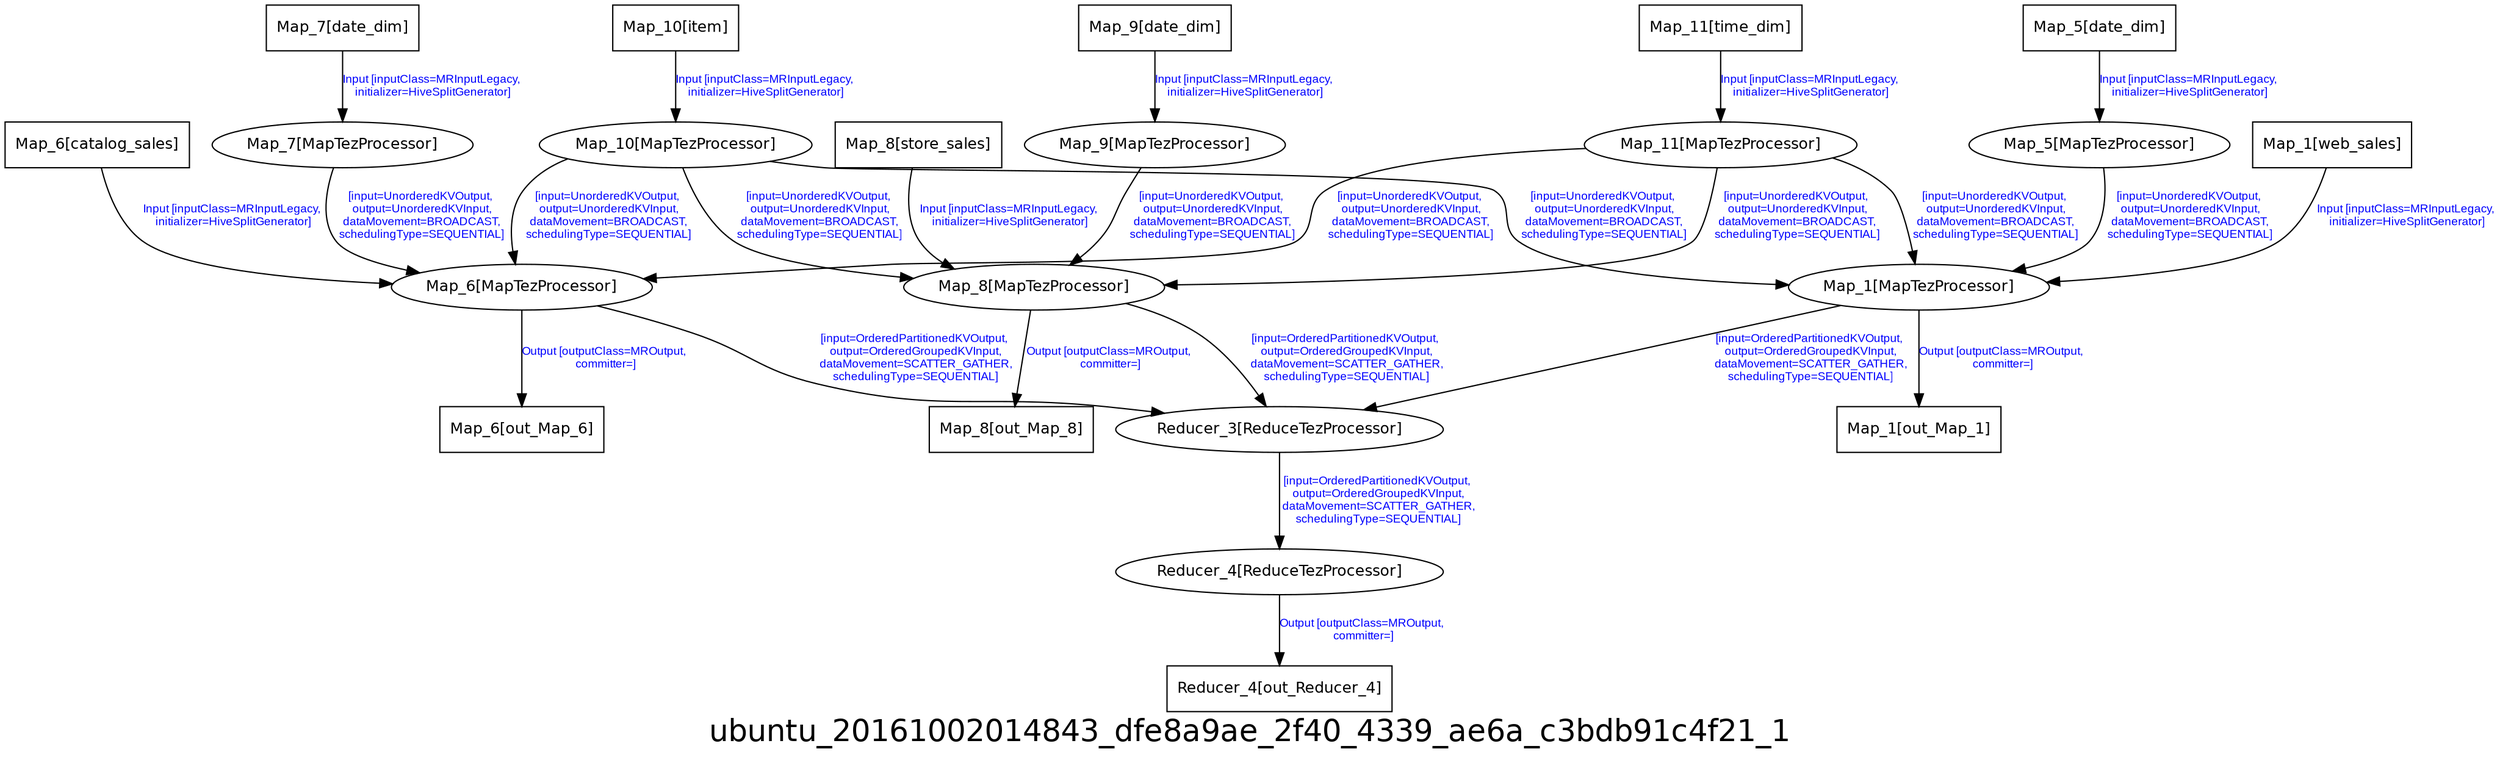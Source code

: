 digraph ubuntu_20161002014843_dfe8a9ae_2f40_4339_ae6a_c3bdb91c4f21_1 {
graph [ label="ubuntu_20161002014843_dfe8a9ae_2f40_4339_ae6a_c3bdb91c4f21_1", fontsize=24, fontname=Helvetica];
node [fontsize=12, fontname=Helvetica];
edge [fontsize=9, fontcolor=blue, fontname=Arial];
"ubuntu_20161002014843_dfe8a9ae_2f40_4339_ae6a_c3bdb91c4f21_1.Map_8_out_Map_8" [ label = "Map_8[out_Map_8]", shape = "box" ];
"ubuntu_20161002014843_dfe8a9ae_2f40_4339_ae6a_c3bdb91c4f21_1.Map_9" [ label = "Map_9[MapTezProcessor]" ];
"ubuntu_20161002014843_dfe8a9ae_2f40_4339_ae6a_c3bdb91c4f21_1.Map_9" -> "ubuntu_20161002014843_dfe8a9ae_2f40_4339_ae6a_c3bdb91c4f21_1.Map_8" [ label = "[input=UnorderedKVOutput,\n output=UnorderedKVInput,\n dataMovement=BROADCAST,\n schedulingType=SEQUENTIAL]" ];
"ubuntu_20161002014843_dfe8a9ae_2f40_4339_ae6a_c3bdb91c4f21_1.Map_8_store_sales" [ label = "Map_8[store_sales]", shape = "box" ];
"ubuntu_20161002014843_dfe8a9ae_2f40_4339_ae6a_c3bdb91c4f21_1.Map_8_store_sales" -> "ubuntu_20161002014843_dfe8a9ae_2f40_4339_ae6a_c3bdb91c4f21_1.Map_8" [ label = "Input [inputClass=MRInputLegacy,\n initializer=HiveSplitGenerator]" ];
"ubuntu_20161002014843_dfe8a9ae_2f40_4339_ae6a_c3bdb91c4f21_1.Map_9_date_dim" [ label = "Map_9[date_dim]", shape = "box" ];
"ubuntu_20161002014843_dfe8a9ae_2f40_4339_ae6a_c3bdb91c4f21_1.Map_9_date_dim" -> "ubuntu_20161002014843_dfe8a9ae_2f40_4339_ae6a_c3bdb91c4f21_1.Map_9" [ label = "Input [inputClass=MRInputLegacy,\n initializer=HiveSplitGenerator]" ];
"ubuntu_20161002014843_dfe8a9ae_2f40_4339_ae6a_c3bdb91c4f21_1.Map_7" [ label = "Map_7[MapTezProcessor]" ];
"ubuntu_20161002014843_dfe8a9ae_2f40_4339_ae6a_c3bdb91c4f21_1.Map_7" -> "ubuntu_20161002014843_dfe8a9ae_2f40_4339_ae6a_c3bdb91c4f21_1.Map_6" [ label = "[input=UnorderedKVOutput,\n output=UnorderedKVInput,\n dataMovement=BROADCAST,\n schedulingType=SEQUENTIAL]" ];
"ubuntu_20161002014843_dfe8a9ae_2f40_4339_ae6a_c3bdb91c4f21_1.Map_6_catalog_sales" [ label = "Map_6[catalog_sales]", shape = "box" ];
"ubuntu_20161002014843_dfe8a9ae_2f40_4339_ae6a_c3bdb91c4f21_1.Map_6_catalog_sales" -> "ubuntu_20161002014843_dfe8a9ae_2f40_4339_ae6a_c3bdb91c4f21_1.Map_6" [ label = "Input [inputClass=MRInputLegacy,\n initializer=HiveSplitGenerator]" ];
"ubuntu_20161002014843_dfe8a9ae_2f40_4339_ae6a_c3bdb91c4f21_1.Map_5" [ label = "Map_5[MapTezProcessor]" ];
"ubuntu_20161002014843_dfe8a9ae_2f40_4339_ae6a_c3bdb91c4f21_1.Map_5" -> "ubuntu_20161002014843_dfe8a9ae_2f40_4339_ae6a_c3bdb91c4f21_1.Map_1" [ label = "[input=UnorderedKVOutput,\n output=UnorderedKVInput,\n dataMovement=BROADCAST,\n schedulingType=SEQUENTIAL]" ];
"ubuntu_20161002014843_dfe8a9ae_2f40_4339_ae6a_c3bdb91c4f21_1.Map_1_web_sales" [ label = "Map_1[web_sales]", shape = "box" ];
"ubuntu_20161002014843_dfe8a9ae_2f40_4339_ae6a_c3bdb91c4f21_1.Map_1_web_sales" -> "ubuntu_20161002014843_dfe8a9ae_2f40_4339_ae6a_c3bdb91c4f21_1.Map_1" [ label = "Input [inputClass=MRInputLegacy,\n initializer=HiveSplitGenerator]" ];
"ubuntu_20161002014843_dfe8a9ae_2f40_4339_ae6a_c3bdb91c4f21_1.Reducer_3" [ label = "Reducer_3[ReduceTezProcessor]" ];
"ubuntu_20161002014843_dfe8a9ae_2f40_4339_ae6a_c3bdb91c4f21_1.Reducer_3" -> "ubuntu_20161002014843_dfe8a9ae_2f40_4339_ae6a_c3bdb91c4f21_1.Reducer_4" [ label = "[input=OrderedPartitionedKVOutput,\n output=OrderedGroupedKVInput,\n dataMovement=SCATTER_GATHER,\n schedulingType=SEQUENTIAL]" ];
"ubuntu_20161002014843_dfe8a9ae_2f40_4339_ae6a_c3bdb91c4f21_1.Map_6_out_Map_6" [ label = "Map_6[out_Map_6]", shape = "box" ];
"ubuntu_20161002014843_dfe8a9ae_2f40_4339_ae6a_c3bdb91c4f21_1.Map_10_item" [ label = "Map_10[item]", shape = "box" ];
"ubuntu_20161002014843_dfe8a9ae_2f40_4339_ae6a_c3bdb91c4f21_1.Map_10_item" -> "ubuntu_20161002014843_dfe8a9ae_2f40_4339_ae6a_c3bdb91c4f21_1.Map_10" [ label = "Input [inputClass=MRInputLegacy,\n initializer=HiveSplitGenerator]" ];
"ubuntu_20161002014843_dfe8a9ae_2f40_4339_ae6a_c3bdb91c4f21_1.Map_8" [ label = "Map_8[MapTezProcessor]" ];
"ubuntu_20161002014843_dfe8a9ae_2f40_4339_ae6a_c3bdb91c4f21_1.Map_8" -> "ubuntu_20161002014843_dfe8a9ae_2f40_4339_ae6a_c3bdb91c4f21_1.Map_8_out_Map_8" [ label = "Output [outputClass=MROutput,\n committer=]" ];
"ubuntu_20161002014843_dfe8a9ae_2f40_4339_ae6a_c3bdb91c4f21_1.Map_8" -> "ubuntu_20161002014843_dfe8a9ae_2f40_4339_ae6a_c3bdb91c4f21_1.Reducer_3" [ label = "[input=OrderedPartitionedKVOutput,\n output=OrderedGroupedKVInput,\n dataMovement=SCATTER_GATHER,\n schedulingType=SEQUENTIAL]" ];
"ubuntu_20161002014843_dfe8a9ae_2f40_4339_ae6a_c3bdb91c4f21_1.Map_5_date_dim" [ label = "Map_5[date_dim]", shape = "box" ];
"ubuntu_20161002014843_dfe8a9ae_2f40_4339_ae6a_c3bdb91c4f21_1.Map_5_date_dim" -> "ubuntu_20161002014843_dfe8a9ae_2f40_4339_ae6a_c3bdb91c4f21_1.Map_5" [ label = "Input [inputClass=MRInputLegacy,\n initializer=HiveSplitGenerator]" ];
"ubuntu_20161002014843_dfe8a9ae_2f40_4339_ae6a_c3bdb91c4f21_1.Map_1_out_Map_1" [ label = "Map_1[out_Map_1]", shape = "box" ];
"ubuntu_20161002014843_dfe8a9ae_2f40_4339_ae6a_c3bdb91c4f21_1.Reducer_4_out_Reducer_4" [ label = "Reducer_4[out_Reducer_4]", shape = "box" ];
"ubuntu_20161002014843_dfe8a9ae_2f40_4339_ae6a_c3bdb91c4f21_1.Map_6" [ label = "Map_6[MapTezProcessor]" ];
"ubuntu_20161002014843_dfe8a9ae_2f40_4339_ae6a_c3bdb91c4f21_1.Map_6" -> "ubuntu_20161002014843_dfe8a9ae_2f40_4339_ae6a_c3bdb91c4f21_1.Map_6_out_Map_6" [ label = "Output [outputClass=MROutput,\n committer=]" ];
"ubuntu_20161002014843_dfe8a9ae_2f40_4339_ae6a_c3bdb91c4f21_1.Map_6" -> "ubuntu_20161002014843_dfe8a9ae_2f40_4339_ae6a_c3bdb91c4f21_1.Reducer_3" [ label = "[input=OrderedPartitionedKVOutput,\n output=OrderedGroupedKVInput,\n dataMovement=SCATTER_GATHER,\n schedulingType=SEQUENTIAL]" ];
"ubuntu_20161002014843_dfe8a9ae_2f40_4339_ae6a_c3bdb91c4f21_1.Map_7_date_dim" [ label = "Map_7[date_dim]", shape = "box" ];
"ubuntu_20161002014843_dfe8a9ae_2f40_4339_ae6a_c3bdb91c4f21_1.Map_7_date_dim" -> "ubuntu_20161002014843_dfe8a9ae_2f40_4339_ae6a_c3bdb91c4f21_1.Map_7" [ label = "Input [inputClass=MRInputLegacy,\n initializer=HiveSplitGenerator]" ];
"ubuntu_20161002014843_dfe8a9ae_2f40_4339_ae6a_c3bdb91c4f21_1.Map_11" [ label = "Map_11[MapTezProcessor]" ];
"ubuntu_20161002014843_dfe8a9ae_2f40_4339_ae6a_c3bdb91c4f21_1.Map_11" -> "ubuntu_20161002014843_dfe8a9ae_2f40_4339_ae6a_c3bdb91c4f21_1.Map_8" [ label = "[input=UnorderedKVOutput,\n output=UnorderedKVInput,\n dataMovement=BROADCAST,\n schedulingType=SEQUENTIAL]" ];
"ubuntu_20161002014843_dfe8a9ae_2f40_4339_ae6a_c3bdb91c4f21_1.Map_11" -> "ubuntu_20161002014843_dfe8a9ae_2f40_4339_ae6a_c3bdb91c4f21_1.Map_6" [ label = "[input=UnorderedKVOutput,\n output=UnorderedKVInput,\n dataMovement=BROADCAST,\n schedulingType=SEQUENTIAL]" ];
"ubuntu_20161002014843_dfe8a9ae_2f40_4339_ae6a_c3bdb91c4f21_1.Map_11" -> "ubuntu_20161002014843_dfe8a9ae_2f40_4339_ae6a_c3bdb91c4f21_1.Map_1" [ label = "[input=UnorderedKVOutput,\n output=UnorderedKVInput,\n dataMovement=BROADCAST,\n schedulingType=SEQUENTIAL]" ];
"ubuntu_20161002014843_dfe8a9ae_2f40_4339_ae6a_c3bdb91c4f21_1.Map_1" [ label = "Map_1[MapTezProcessor]" ];
"ubuntu_20161002014843_dfe8a9ae_2f40_4339_ae6a_c3bdb91c4f21_1.Map_1" -> "ubuntu_20161002014843_dfe8a9ae_2f40_4339_ae6a_c3bdb91c4f21_1.Map_1_out_Map_1" [ label = "Output [outputClass=MROutput,\n committer=]" ];
"ubuntu_20161002014843_dfe8a9ae_2f40_4339_ae6a_c3bdb91c4f21_1.Map_1" -> "ubuntu_20161002014843_dfe8a9ae_2f40_4339_ae6a_c3bdb91c4f21_1.Reducer_3" [ label = "[input=OrderedPartitionedKVOutput,\n output=OrderedGroupedKVInput,\n dataMovement=SCATTER_GATHER,\n schedulingType=SEQUENTIAL]" ];
"ubuntu_20161002014843_dfe8a9ae_2f40_4339_ae6a_c3bdb91c4f21_1.Map_10" [ label = "Map_10[MapTezProcessor]" ];
"ubuntu_20161002014843_dfe8a9ae_2f40_4339_ae6a_c3bdb91c4f21_1.Map_10" -> "ubuntu_20161002014843_dfe8a9ae_2f40_4339_ae6a_c3bdb91c4f21_1.Map_8" [ label = "[input=UnorderedKVOutput,\n output=UnorderedKVInput,\n dataMovement=BROADCAST,\n schedulingType=SEQUENTIAL]" ];
"ubuntu_20161002014843_dfe8a9ae_2f40_4339_ae6a_c3bdb91c4f21_1.Map_10" -> "ubuntu_20161002014843_dfe8a9ae_2f40_4339_ae6a_c3bdb91c4f21_1.Map_6" [ label = "[input=UnorderedKVOutput,\n output=UnorderedKVInput,\n dataMovement=BROADCAST,\n schedulingType=SEQUENTIAL]" ];
"ubuntu_20161002014843_dfe8a9ae_2f40_4339_ae6a_c3bdb91c4f21_1.Map_10" -> "ubuntu_20161002014843_dfe8a9ae_2f40_4339_ae6a_c3bdb91c4f21_1.Map_1" [ label = "[input=UnorderedKVOutput,\n output=UnorderedKVInput,\n dataMovement=BROADCAST,\n schedulingType=SEQUENTIAL]" ];
"ubuntu_20161002014843_dfe8a9ae_2f40_4339_ae6a_c3bdb91c4f21_1.Map_11_time_dim" [ label = "Map_11[time_dim]", shape = "box" ];
"ubuntu_20161002014843_dfe8a9ae_2f40_4339_ae6a_c3bdb91c4f21_1.Map_11_time_dim" -> "ubuntu_20161002014843_dfe8a9ae_2f40_4339_ae6a_c3bdb91c4f21_1.Map_11" [ label = "Input [inputClass=MRInputLegacy,\n initializer=HiveSplitGenerator]" ];
"ubuntu_20161002014843_dfe8a9ae_2f40_4339_ae6a_c3bdb91c4f21_1.Reducer_4" [ label = "Reducer_4[ReduceTezProcessor]" ];
"ubuntu_20161002014843_dfe8a9ae_2f40_4339_ae6a_c3bdb91c4f21_1.Reducer_4" -> "ubuntu_20161002014843_dfe8a9ae_2f40_4339_ae6a_c3bdb91c4f21_1.Reducer_4_out_Reducer_4" [ label = "Output [outputClass=MROutput,\n committer=]" ];
}
